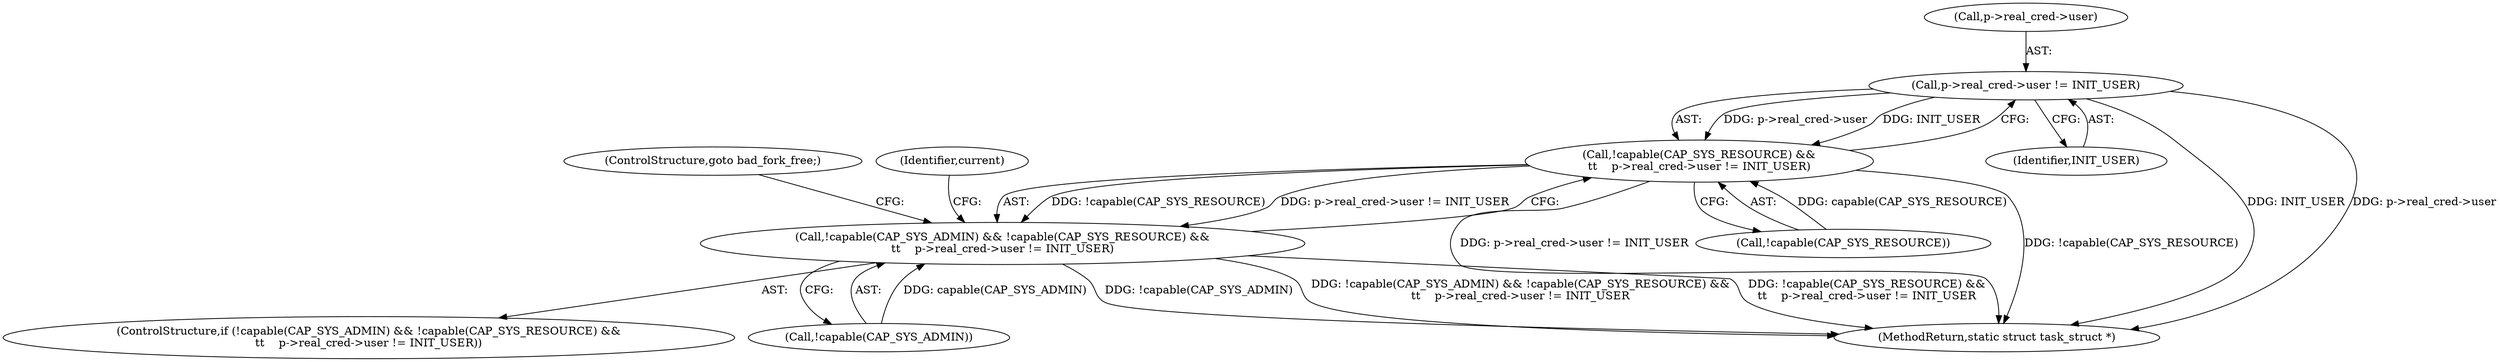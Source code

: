 digraph "0_linux_e66eded8309ebf679d3d3c1f5820d1f2ca332c71_0@pointer" {
"1000282" [label="(Call,p->real_cred->user != INIT_USER)"];
"1000278" [label="(Call,!capable(CAP_SYS_RESOURCE) &&\n\t\t    p->real_cred->user != INIT_USER)"];
"1000274" [label="(Call,!capable(CAP_SYS_ADMIN) && !capable(CAP_SYS_RESOURCE) &&\n\t\t    p->real_cred->user != INIT_USER)"];
"1000283" [label="(Call,p->real_cred->user)"];
"1000288" [label="(Identifier,INIT_USER)"];
"1000289" [label="(ControlStructure,goto bad_fork_free;)"];
"1000275" [label="(Call,!capable(CAP_SYS_ADMIN))"];
"1000278" [label="(Call,!capable(CAP_SYS_RESOURCE) &&\n\t\t    p->real_cred->user != INIT_USER)"];
"1000279" [label="(Call,!capable(CAP_SYS_RESOURCE))"];
"1000273" [label="(ControlStructure,if (!capable(CAP_SYS_ADMIN) && !capable(CAP_SYS_RESOURCE) &&\n\t\t    p->real_cred->user != INIT_USER))"];
"1000292" [label="(Identifier,current)"];
"1001227" [label="(MethodReturn,static struct task_struct *)"];
"1000282" [label="(Call,p->real_cred->user != INIT_USER)"];
"1000274" [label="(Call,!capable(CAP_SYS_ADMIN) && !capable(CAP_SYS_RESOURCE) &&\n\t\t    p->real_cred->user != INIT_USER)"];
"1000282" -> "1000278"  [label="AST: "];
"1000282" -> "1000288"  [label="CFG: "];
"1000283" -> "1000282"  [label="AST: "];
"1000288" -> "1000282"  [label="AST: "];
"1000278" -> "1000282"  [label="CFG: "];
"1000282" -> "1001227"  [label="DDG: INIT_USER"];
"1000282" -> "1001227"  [label="DDG: p->real_cred->user"];
"1000282" -> "1000278"  [label="DDG: p->real_cred->user"];
"1000282" -> "1000278"  [label="DDG: INIT_USER"];
"1000278" -> "1000274"  [label="AST: "];
"1000278" -> "1000279"  [label="CFG: "];
"1000279" -> "1000278"  [label="AST: "];
"1000274" -> "1000278"  [label="CFG: "];
"1000278" -> "1001227"  [label="DDG: p->real_cred->user != INIT_USER"];
"1000278" -> "1001227"  [label="DDG: !capable(CAP_SYS_RESOURCE)"];
"1000278" -> "1000274"  [label="DDG: !capable(CAP_SYS_RESOURCE)"];
"1000278" -> "1000274"  [label="DDG: p->real_cred->user != INIT_USER"];
"1000279" -> "1000278"  [label="DDG: capable(CAP_SYS_RESOURCE)"];
"1000274" -> "1000273"  [label="AST: "];
"1000274" -> "1000275"  [label="CFG: "];
"1000275" -> "1000274"  [label="AST: "];
"1000289" -> "1000274"  [label="CFG: "];
"1000292" -> "1000274"  [label="CFG: "];
"1000274" -> "1001227"  [label="DDG: !capable(CAP_SYS_ADMIN)"];
"1000274" -> "1001227"  [label="DDG: !capable(CAP_SYS_ADMIN) && !capable(CAP_SYS_RESOURCE) &&\n\t\t    p->real_cred->user != INIT_USER"];
"1000274" -> "1001227"  [label="DDG: !capable(CAP_SYS_RESOURCE) &&\n\t\t    p->real_cred->user != INIT_USER"];
"1000275" -> "1000274"  [label="DDG: capable(CAP_SYS_ADMIN)"];
}
